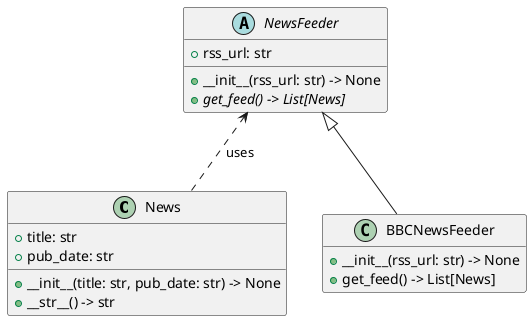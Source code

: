 @startuml
hide empty members

class News {
    + title: str
    + pub_date: str
    + __init__(title: str, pub_date: str) -> None
    + __str__() -> str
}

abstract class NewsFeeder {
    + rss_url: str
    + __init__(rss_url: str) -> None
    + {abstract} get_feed() -> List[News]
}

class BBCNewsFeeder {
    + __init__(rss_url: str) -> None
    + get_feed() -> List[News]
}

NewsFeeder <|-- BBCNewsFeeder
NewsFeeder <.. News : "uses"
@enduml